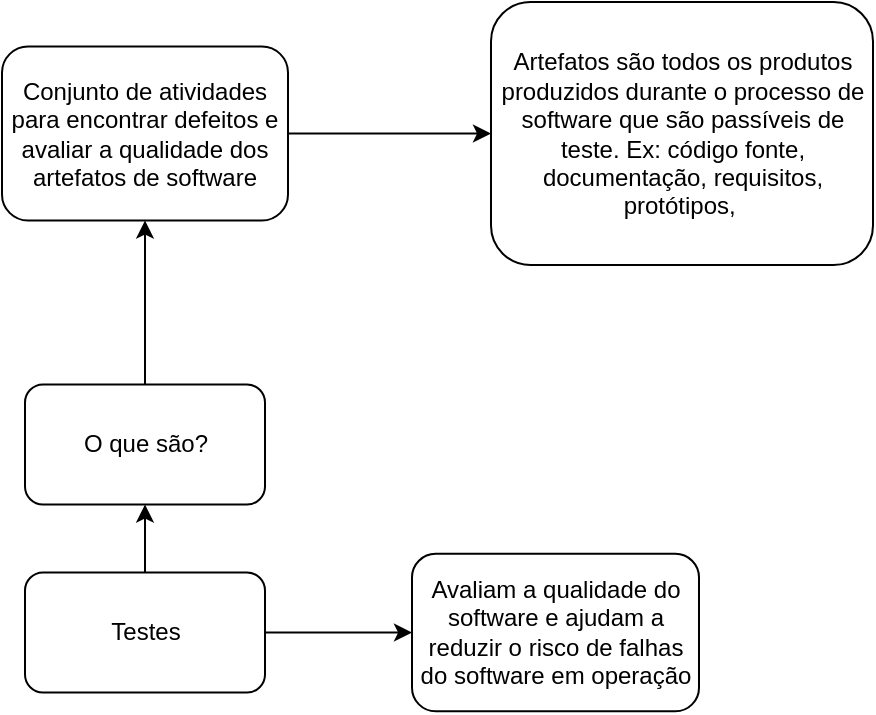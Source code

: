 <mxfile version="22.1.4" type="github">
  <diagram name="Subtopico1.1" id="Wj8ztN7IJlX-EeW_X8ED">
    <mxGraphModel dx="1647" dy="861" grid="0" gridSize="10" guides="1" tooltips="1" connect="1" arrows="1" fold="1" page="1" pageScale="1" pageWidth="1169" pageHeight="827" math="0" shadow="0">
      <root>
        <mxCell id="0" />
        <mxCell id="1" parent="0" />
        <mxCell id="Rf-HTqd8Ef8qsDdukX3X-1" style="edgeStyle=orthogonalEdgeStyle;rounded=0;orthogonalLoop=1;jettySize=auto;html=1;entryX=0.5;entryY=1;entryDx=0;entryDy=0;" edge="1" parent="1" source="Rf-HTqd8Ef8qsDdukX3X-2" target="Rf-HTqd8Ef8qsDdukX3X-4">
          <mxGeometry relative="1" as="geometry">
            <mxPoint x="490.5" y="354.25" as="targetPoint" />
          </mxGeometry>
        </mxCell>
        <mxCell id="Rf-HTqd8Ef8qsDdukX3X-14" value="" style="edgeStyle=orthogonalEdgeStyle;rounded=0;orthogonalLoop=1;jettySize=auto;html=1;" edge="1" parent="1" source="Rf-HTqd8Ef8qsDdukX3X-2" target="Rf-HTqd8Ef8qsDdukX3X-13">
          <mxGeometry relative="1" as="geometry" />
        </mxCell>
        <mxCell id="Rf-HTqd8Ef8qsDdukX3X-2" value="Testes" style="rounded=1;whiteSpace=wrap;html=1;" vertex="1" parent="1">
          <mxGeometry x="430.5" y="415.25" width="120" height="60" as="geometry" />
        </mxCell>
        <mxCell id="Rf-HTqd8Ef8qsDdukX3X-3" value="" style="edgeStyle=orthogonalEdgeStyle;rounded=0;orthogonalLoop=1;jettySize=auto;html=1;" edge="1" parent="1" source="Rf-HTqd8Ef8qsDdukX3X-4" target="Rf-HTqd8Ef8qsDdukX3X-6">
          <mxGeometry relative="1" as="geometry" />
        </mxCell>
        <mxCell id="Rf-HTqd8Ef8qsDdukX3X-4" value="O que são?" style="whiteSpace=wrap;html=1;rounded=1;" vertex="1" parent="1">
          <mxGeometry x="430.5" y="321.25" width="120" height="60" as="geometry" />
        </mxCell>
        <mxCell id="Rf-HTqd8Ef8qsDdukX3X-5" value="" style="edgeStyle=orthogonalEdgeStyle;rounded=0;orthogonalLoop=1;jettySize=auto;html=1;" edge="1" parent="1" source="Rf-HTqd8Ef8qsDdukX3X-6" target="Rf-HTqd8Ef8qsDdukX3X-7">
          <mxGeometry relative="1" as="geometry" />
        </mxCell>
        <mxCell id="Rf-HTqd8Ef8qsDdukX3X-6" value="Conjunto de atividades para encontrar defeitos e avaliar a qualidade dos artefatos de software" style="whiteSpace=wrap;html=1;rounded=1;" vertex="1" parent="1">
          <mxGeometry x="419" y="152.25" width="143" height="87" as="geometry" />
        </mxCell>
        <mxCell id="Rf-HTqd8Ef8qsDdukX3X-7" value="Artefatos são todos os produtos produzidos durante o processo de software que são passíveis de teste. Ex: código fonte, documentação, requisitos, protótipos,&amp;nbsp;" style="whiteSpace=wrap;html=1;rounded=1;" vertex="1" parent="1">
          <mxGeometry x="663.5" y="130" width="191" height="131.5" as="geometry" />
        </mxCell>
        <mxCell id="Rf-HTqd8Ef8qsDdukX3X-13" value="Avaliam a qualidade do software e ajudam a reduzir o risco de falhas do software em operação" style="whiteSpace=wrap;html=1;rounded=1;" vertex="1" parent="1">
          <mxGeometry x="624" y="405.88" width="143.5" height="78.75" as="geometry" />
        </mxCell>
      </root>
    </mxGraphModel>
  </diagram>
</mxfile>
